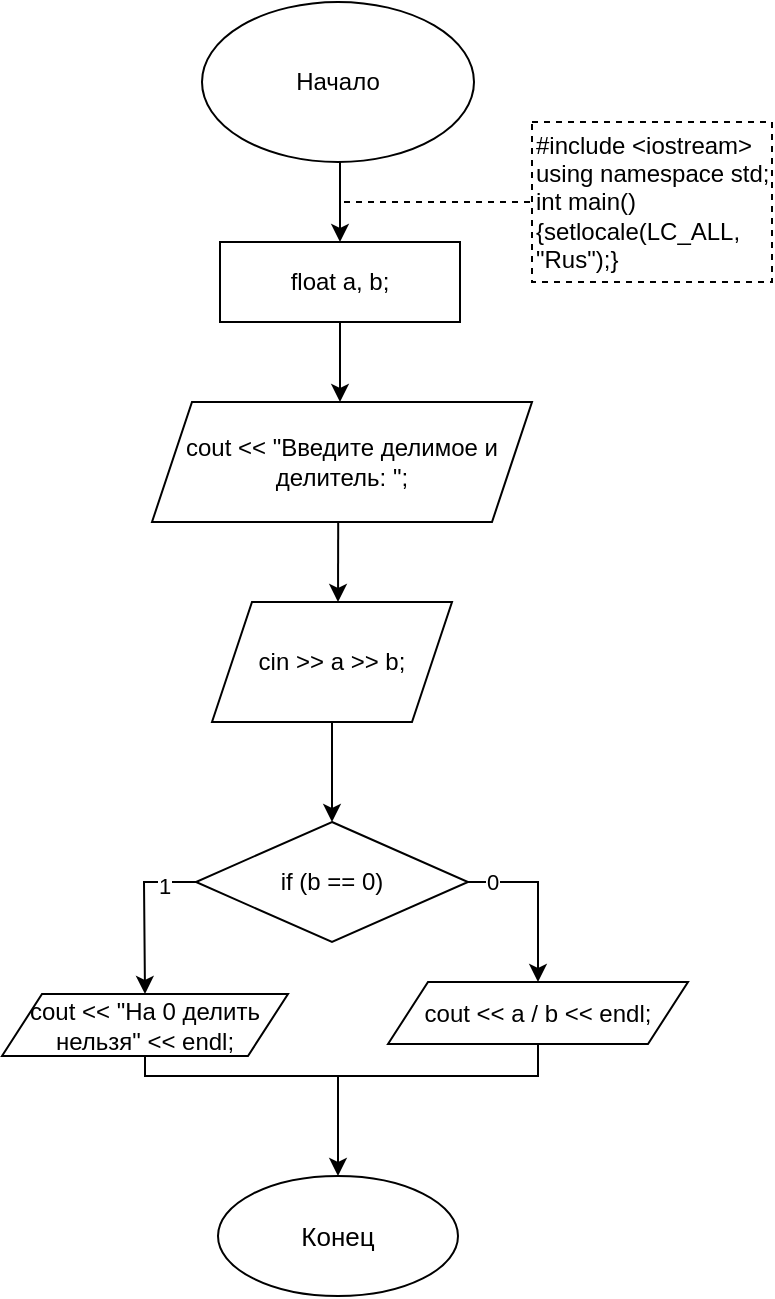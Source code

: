 <mxfile version="15.4.0" type="device"><diagram id="PG5vXlZAxgsS0CRvWr_N" name="Страница 1"><mxGraphModel dx="487" dy="282" grid="1" gridSize="10" guides="1" tooltips="1" connect="1" arrows="1" fold="1" page="1" pageScale="1" pageWidth="827" pageHeight="1169" math="0" shadow="0"><root><mxCell id="0"/><mxCell id="1" parent="0"/><mxCell id="IoctINVCSki0mimuOnnV-1" value="Начало" style="ellipse;whiteSpace=wrap;html=1;" vertex="1" parent="1"><mxGeometry x="346" width="136" height="80" as="geometry"/></mxCell><mxCell id="IoctINVCSki0mimuOnnV-2" style="edgeStyle=orthogonalEdgeStyle;rounded=0;orthogonalLoop=1;jettySize=auto;html=1;exitX=0.5;exitY=1;exitDx=0;exitDy=0;" edge="1" parent="1"><mxGeometry relative="1" as="geometry"><mxPoint x="415.0" y="80" as="sourcePoint"/><mxPoint x="415.0" y="80" as="targetPoint"/></mxGeometry></mxCell><mxCell id="IoctINVCSki0mimuOnnV-3" value="&lt;div&gt;#include &amp;lt;iostream&amp;gt;&lt;/div&gt;&lt;div&gt;using namespace std;&lt;/div&gt;&lt;div&gt;int main(){setlocale(LC_ALL, &quot;Rus&quot;);}&lt;/div&gt;" style="rounded=0;whiteSpace=wrap;html=1;dashed=1;align=left;" vertex="1" parent="1"><mxGeometry x="511" y="60" width="120" height="80" as="geometry"/></mxCell><mxCell id="IoctINVCSki0mimuOnnV-4" value="&lt;span&gt;&#9;&lt;/span&gt;float a, b;" style="rounded=0;whiteSpace=wrap;html=1;align=center;" vertex="1" parent="1"><mxGeometry x="355" y="120" width="120" height="40" as="geometry"/></mxCell><mxCell id="IoctINVCSki0mimuOnnV-5" value="" style="endArrow=classic;html=1;rounded=0;exitX=0.5;exitY=1;exitDx=0;exitDy=0;entryX=0.5;entryY=0;entryDx=0;entryDy=0;" edge="1" parent="1" target="IoctINVCSki0mimuOnnV-4"><mxGeometry width="50" height="50" relative="1" as="geometry"><mxPoint x="415.0" y="80" as="sourcePoint"/><mxPoint x="441" y="200" as="targetPoint"/></mxGeometry></mxCell><mxCell id="IoctINVCSki0mimuOnnV-6" value="" style="endArrow=none;dashed=1;html=1;rounded=0;" edge="1" parent="1" target="IoctINVCSki0mimuOnnV-3"><mxGeometry width="50" height="50" relative="1" as="geometry"><mxPoint x="417" y="100" as="sourcePoint"/><mxPoint x="507" y="100.0" as="targetPoint"/><Array as="points"/></mxGeometry></mxCell><mxCell id="IoctINVCSki0mimuOnnV-7" value="&lt;span&gt;&#9;&lt;/span&gt;cout &amp;lt;&amp;lt; &quot;Введите делимое и делитель: &quot;;" style="shape=parallelogram;perimeter=parallelogramPerimeter;whiteSpace=wrap;html=1;fixedSize=1;align=center;" vertex="1" parent="1"><mxGeometry x="321" y="200" width="190" height="60" as="geometry"/></mxCell><mxCell id="IoctINVCSki0mimuOnnV-8" value="" style="endArrow=classic;html=1;rounded=0;exitX=0.5;exitY=1;exitDx=0;exitDy=0;" edge="1" parent="1" source="IoctINVCSki0mimuOnnV-4"><mxGeometry width="50" height="50" relative="1" as="geometry"><mxPoint x="361" y="260" as="sourcePoint"/><mxPoint x="415" y="200" as="targetPoint"/></mxGeometry></mxCell><mxCell id="IoctINVCSki0mimuOnnV-9" value="&lt;span&gt;&#9;&lt;/span&gt;if (b == 0)" style="rhombus;whiteSpace=wrap;html=1;align=center;" vertex="1" parent="1"><mxGeometry x="343" y="410" width="136" height="60" as="geometry"/></mxCell><mxCell id="IoctINVCSki0mimuOnnV-10" value="" style="endArrow=classic;html=1;rounded=0;exitX=0.49;exitY=1.004;exitDx=0;exitDy=0;exitPerimeter=0;" edge="1" parent="1" source="IoctINVCSki0mimuOnnV-7"><mxGeometry width="50" height="50" relative="1" as="geometry"><mxPoint x="361" y="260" as="sourcePoint"/><mxPoint x="414" y="300" as="targetPoint"/></mxGeometry></mxCell><mxCell id="IoctINVCSki0mimuOnnV-11" value="" style="endArrow=classic;html=1;rounded=0;entryX=0.5;entryY=0;entryDx=0;entryDy=0;exitX=0;exitY=0.5;exitDx=0;exitDy=0;" edge="1" parent="1" source="IoctINVCSki0mimuOnnV-9" target="IoctINVCSki0mimuOnnV-27"><mxGeometry relative="1" as="geometry"><mxPoint x="368" y="450" as="sourcePoint"/><mxPoint x="317" y="492" as="targetPoint"/><Array as="points"><mxPoint x="317" y="440"/></Array></mxGeometry></mxCell><mxCell id="IoctINVCSki0mimuOnnV-12" value="1" style="edgeLabel;resizable=0;html=1;align=center;verticalAlign=middle;" connectable="0" vertex="1" parent="IoctINVCSki0mimuOnnV-11"><mxGeometry relative="1" as="geometry"><mxPoint x="10" y="-13" as="offset"/></mxGeometry></mxCell><mxCell id="IoctINVCSki0mimuOnnV-16" value="Конец" style="ellipse;whiteSpace=wrap;html=1;fontSize=13;align=center;verticalAlign=middle;" vertex="1" parent="1"><mxGeometry x="354" y="587" width="120" height="60" as="geometry"/></mxCell><mxCell id="IoctINVCSki0mimuOnnV-17" value="" style="endArrow=classic;html=1;rounded=0;fontSize=13;verticalAlign=middle;entryX=0.5;entryY=0;entryDx=0;entryDy=0;" edge="1" parent="1"><mxGeometry width="50" height="50" relative="1" as="geometry"><mxPoint x="414" y="537" as="sourcePoint"/><mxPoint x="414" y="587" as="targetPoint"/></mxGeometry></mxCell><mxCell id="IoctINVCSki0mimuOnnV-18" style="edgeStyle=orthogonalEdgeStyle;rounded=0;orthogonalLoop=1;jettySize=auto;html=1;exitX=0.5;exitY=1;exitDx=0;exitDy=0;" edge="1" parent="1" source="IoctINVCSki0mimuOnnV-9" target="IoctINVCSki0mimuOnnV-9"><mxGeometry relative="1" as="geometry"/></mxCell><mxCell id="IoctINVCSki0mimuOnnV-27" value="&lt;span&gt;&#9;&#9;&lt;/span&gt;cout &amp;lt;&amp;lt; &quot;На 0 делить нельзя&quot; &amp;lt;&amp;lt; endl;" style="shape=parallelogram;perimeter=parallelogramPerimeter;whiteSpace=wrap;html=1;fixedSize=1;" vertex="1" parent="1"><mxGeometry x="246" y="496" width="143" height="31" as="geometry"/></mxCell><mxCell id="IoctINVCSki0mimuOnnV-31" value="" style="edgeStyle=orthogonalEdgeStyle;rounded=0;orthogonalLoop=1;jettySize=auto;html=1;exitX=0.5;exitY=1;exitDx=0;exitDy=0;" edge="1" parent="1" source="IoctINVCSki0mimuOnnV-29" target="IoctINVCSki0mimuOnnV-9"><mxGeometry relative="1" as="geometry"/></mxCell><mxCell id="IoctINVCSki0mimuOnnV-29" value="&lt;span&gt;&#9;&lt;/span&gt;cin &amp;gt;&amp;gt; a &amp;gt;&amp;gt; b;" style="shape=parallelogram;perimeter=parallelogramPerimeter;whiteSpace=wrap;html=1;fixedSize=1;" vertex="1" parent="1"><mxGeometry x="351" y="300" width="120" height="60" as="geometry"/></mxCell><mxCell id="IoctINVCSki0mimuOnnV-32" value="&lt;span&gt;&#9;&#9;&lt;/span&gt;cout &amp;lt;&amp;lt; a / b &amp;lt;&amp;lt; endl;" style="shape=parallelogram;perimeter=parallelogramPerimeter;whiteSpace=wrap;html=1;fixedSize=1;" vertex="1" parent="1"><mxGeometry x="439" y="490" width="150" height="31" as="geometry"/></mxCell><mxCell id="IoctINVCSki0mimuOnnV-33" value="0" style="endArrow=classic;html=1;rounded=0;edgeStyle=orthogonalEdgeStyle;exitX=1;exitY=0.5;exitDx=0;exitDy=0;entryX=0.5;entryY=0;entryDx=0;entryDy=0;" edge="1" parent="1" source="IoctINVCSki0mimuOnnV-9" target="IoctINVCSki0mimuOnnV-32"><mxGeometry x="-0.721" width="50" height="50" relative="1" as="geometry"><mxPoint x="500" y="520" as="sourcePoint"/><mxPoint x="550" y="470" as="targetPoint"/><mxPoint as="offset"/></mxGeometry></mxCell><mxCell id="IoctINVCSki0mimuOnnV-34" value="" style="endArrow=none;html=1;rounded=0;edgeStyle=orthogonalEdgeStyle;exitX=0.5;exitY=1;exitDx=0;exitDy=0;entryX=0.5;entryY=1;entryDx=0;entryDy=0;" edge="1" parent="1" source="IoctINVCSki0mimuOnnV-27" target="IoctINVCSki0mimuOnnV-32"><mxGeometry width="50" height="50" relative="1" as="geometry"><mxPoint x="360" y="560" as="sourcePoint"/><mxPoint x="410" y="510" as="targetPoint"/></mxGeometry></mxCell></root></mxGraphModel></diagram></mxfile>